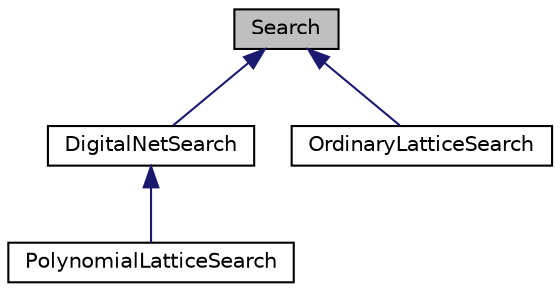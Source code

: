 digraph "Search"
{
 // INTERACTIVE_SVG=YES
  bgcolor="transparent";
  edge [fontname="Helvetica",fontsize="10",labelfontname="Helvetica",labelfontsize="10"];
  node [fontname="Helvetica",fontsize="10",shape=record];
  Node0 [label="Search",height=0.2,width=0.4,color="black", fillcolor="grey75", style="filled", fontcolor="black"];
  Node0 -> Node1 [dir="back",color="midnightblue",fontsize="10",style="solid",fontname="Helvetica"];
  Node1 [label="DigitalNetSearch",height=0.2,width=0.4,color="black",URL="$d7/dd8/classumontreal_1_1ssj_1_1latnetbuilder_1_1DigitalNetSearch.html",tooltip="Class for the search of good digital nets using LatNet Builder. "];
  Node1 -> Node2 [dir="back",color="midnightblue",fontsize="10",style="solid",fontname="Helvetica"];
  Node2 [label="PolynomialLatticeSearch",height=0.2,width=0.4,color="black",URL="$de/db5/classumontreal_1_1ssj_1_1latnetbuilder_1_1PolynomialLatticeSearch.html",tooltip="Class for the search of good polynomial lattice rules using LatNet Builder. "];
  Node0 -> Node3 [dir="back",color="midnightblue",fontsize="10",style="solid",fontname="Helvetica"];
  Node3 [label="OrdinaryLatticeSearch",height=0.2,width=0.4,color="black",URL="$de/d91/classumontreal_1_1ssj_1_1latnetbuilder_1_1OrdinaryLatticeSearch.html",tooltip="Class for the search of good rank-1 ordinary lattice rules using LatNet Builder. "];
}
